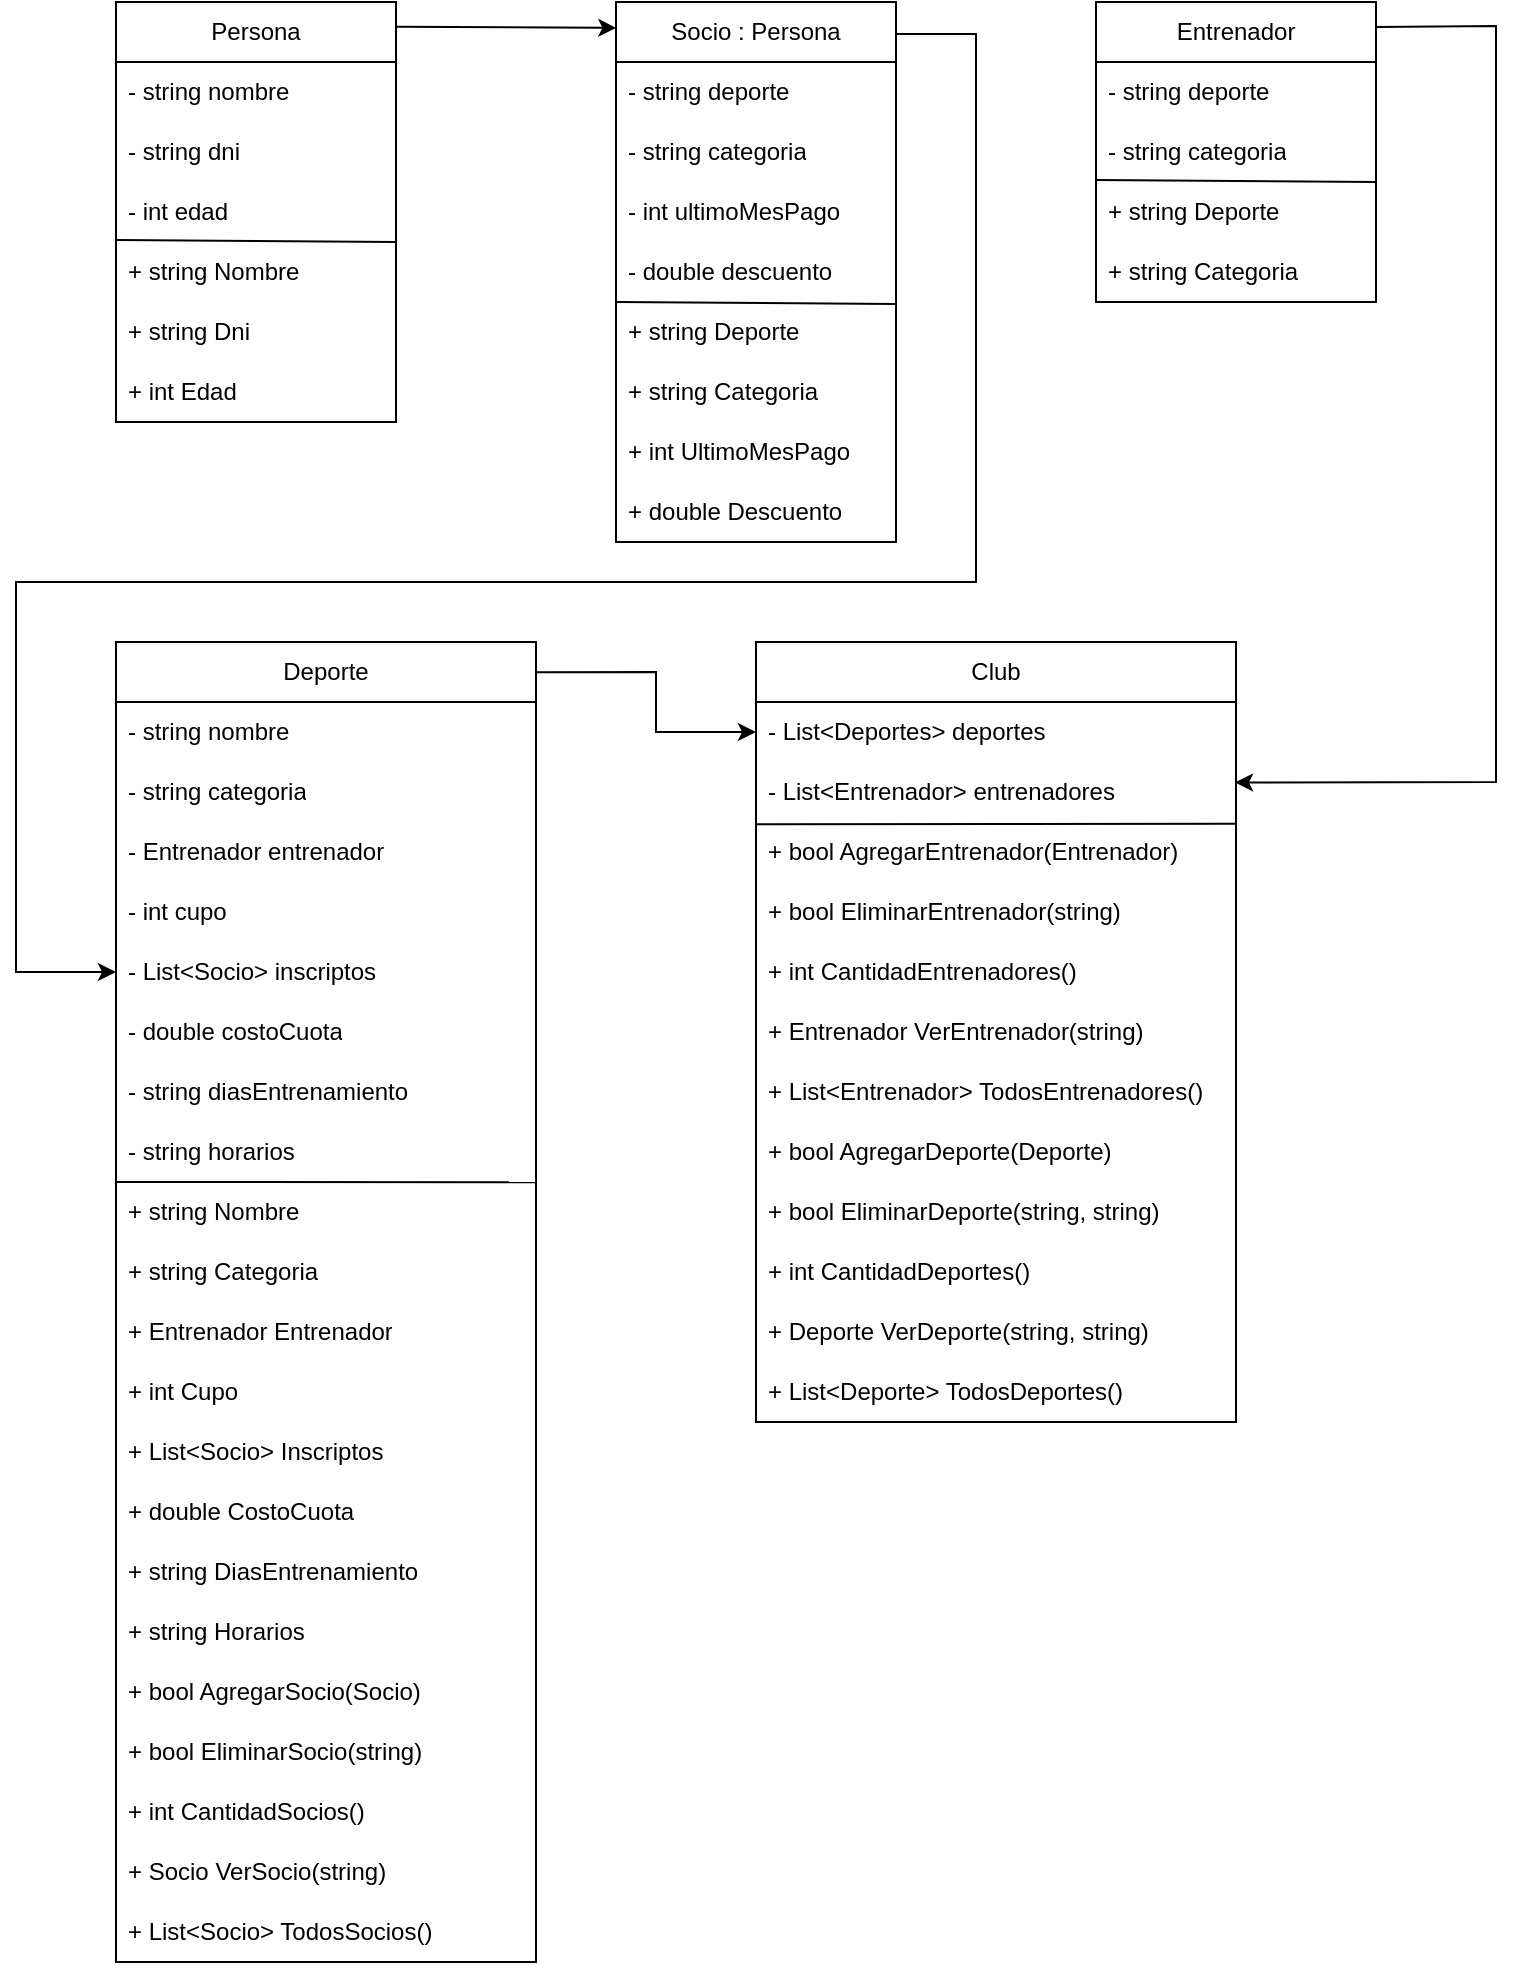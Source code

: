 <mxfile version="27.1.3">
  <diagram name="Página-1" id="_-jlBnk4SrZmbug8-8pW">
    <mxGraphModel dx="1662" dy="952" grid="1" gridSize="10" guides="1" tooltips="1" connect="1" arrows="1" fold="1" page="1" pageScale="1" pageWidth="1169" pageHeight="827" math="0" shadow="0">
      <root>
        <mxCell id="0" />
        <mxCell id="1" parent="0" />
        <mxCell id="VXBI-gINmYWE86AibHXS-1" value="Persona" style="swimlane;fontStyle=0;childLayout=stackLayout;horizontal=1;startSize=30;horizontalStack=0;resizeParent=1;resizeParentMax=0;resizeLast=0;collapsible=1;marginBottom=0;whiteSpace=wrap;html=1;" vertex="1" parent="1">
          <mxGeometry x="110" y="90" width="140" height="210" as="geometry" />
        </mxCell>
        <mxCell id="VXBI-gINmYWE86AibHXS-2" value="- string nombre" style="text;strokeColor=none;fillColor=none;align=left;verticalAlign=middle;spacingLeft=4;spacingRight=4;overflow=hidden;points=[[0,0.5],[1,0.5]];portConstraint=eastwest;rotatable=0;whiteSpace=wrap;html=1;" vertex="1" parent="VXBI-gINmYWE86AibHXS-1">
          <mxGeometry y="30" width="140" height="30" as="geometry" />
        </mxCell>
        <mxCell id="VXBI-gINmYWE86AibHXS-3" value="- string dni" style="text;strokeColor=none;fillColor=none;align=left;verticalAlign=middle;spacingLeft=4;spacingRight=4;overflow=hidden;points=[[0,0.5],[1,0.5]];portConstraint=eastwest;rotatable=0;whiteSpace=wrap;html=1;" vertex="1" parent="VXBI-gINmYWE86AibHXS-1">
          <mxGeometry y="60" width="140" height="30" as="geometry" />
        </mxCell>
        <mxCell id="VXBI-gINmYWE86AibHXS-4" value="- int edad" style="text;strokeColor=none;fillColor=none;align=left;verticalAlign=middle;spacingLeft=4;spacingRight=4;overflow=hidden;points=[[0,0.5],[1,0.5]];portConstraint=eastwest;rotatable=0;whiteSpace=wrap;html=1;" vertex="1" parent="VXBI-gINmYWE86AibHXS-1">
          <mxGeometry y="90" width="140" height="30" as="geometry" />
        </mxCell>
        <mxCell id="VXBI-gINmYWE86AibHXS-81" value="" style="endArrow=none;html=1;rounded=0;exitX=0;exitY=-0.035;exitDx=0;exitDy=0;exitPerimeter=0;" edge="1" parent="VXBI-gINmYWE86AibHXS-1">
          <mxGeometry width="50" height="50" relative="1" as="geometry">
            <mxPoint y="119" as="sourcePoint" />
            <mxPoint x="140" y="120" as="targetPoint" />
          </mxGeometry>
        </mxCell>
        <mxCell id="VXBI-gINmYWE86AibHXS-25" value="+ string Nombre" style="text;strokeColor=none;fillColor=none;align=left;verticalAlign=middle;spacingLeft=4;spacingRight=4;overflow=hidden;points=[[0,0.5],[1,0.5]];portConstraint=eastwest;rotatable=0;whiteSpace=wrap;html=1;" vertex="1" parent="VXBI-gINmYWE86AibHXS-1">
          <mxGeometry y="120" width="140" height="30" as="geometry" />
        </mxCell>
        <mxCell id="VXBI-gINmYWE86AibHXS-26" value="+ string Dni" style="text;strokeColor=none;fillColor=none;align=left;verticalAlign=middle;spacingLeft=4;spacingRight=4;overflow=hidden;points=[[0,0.5],[1,0.5]];portConstraint=eastwest;rotatable=0;whiteSpace=wrap;html=1;" vertex="1" parent="VXBI-gINmYWE86AibHXS-1">
          <mxGeometry y="150" width="140" height="30" as="geometry" />
        </mxCell>
        <mxCell id="VXBI-gINmYWE86AibHXS-27" value="+ int Edad" style="text;strokeColor=none;fillColor=none;align=left;verticalAlign=middle;spacingLeft=4;spacingRight=4;overflow=hidden;points=[[0,0.5],[1,0.5]];portConstraint=eastwest;rotatable=0;whiteSpace=wrap;html=1;" vertex="1" parent="VXBI-gINmYWE86AibHXS-1">
          <mxGeometry y="180" width="140" height="30" as="geometry" />
        </mxCell>
        <mxCell id="VXBI-gINmYWE86AibHXS-5" value="Socio : Persona" style="swimlane;fontStyle=0;childLayout=stackLayout;horizontal=1;startSize=30;horizontalStack=0;resizeParent=1;resizeParentMax=0;resizeLast=0;collapsible=1;marginBottom=0;whiteSpace=wrap;html=1;" vertex="1" parent="1">
          <mxGeometry x="360" y="90" width="140" height="270" as="geometry" />
        </mxCell>
        <mxCell id="VXBI-gINmYWE86AibHXS-6" value="- string deporte" style="text;strokeColor=none;fillColor=none;align=left;verticalAlign=middle;spacingLeft=4;spacingRight=4;overflow=hidden;points=[[0,0.5],[1,0.5]];portConstraint=eastwest;rotatable=0;whiteSpace=wrap;html=1;" vertex="1" parent="VXBI-gINmYWE86AibHXS-5">
          <mxGeometry y="30" width="140" height="30" as="geometry" />
        </mxCell>
        <mxCell id="VXBI-gINmYWE86AibHXS-7" value="- string categoria" style="text;strokeColor=none;fillColor=none;align=left;verticalAlign=middle;spacingLeft=4;spacingRight=4;overflow=hidden;points=[[0,0.5],[1,0.5]];portConstraint=eastwest;rotatable=0;whiteSpace=wrap;html=1;" vertex="1" parent="VXBI-gINmYWE86AibHXS-5">
          <mxGeometry y="60" width="140" height="30" as="geometry" />
        </mxCell>
        <mxCell id="VXBI-gINmYWE86AibHXS-8" value="- int ultimoMesPago" style="text;strokeColor=none;fillColor=none;align=left;verticalAlign=middle;spacingLeft=4;spacingRight=4;overflow=hidden;points=[[0,0.5],[1,0.5]];portConstraint=eastwest;rotatable=0;whiteSpace=wrap;html=1;" vertex="1" parent="VXBI-gINmYWE86AibHXS-5">
          <mxGeometry y="90" width="140" height="30" as="geometry" />
        </mxCell>
        <mxCell id="VXBI-gINmYWE86AibHXS-28" value="- double descuento" style="text;strokeColor=none;fillColor=none;align=left;verticalAlign=middle;spacingLeft=4;spacingRight=4;overflow=hidden;points=[[0,0.5],[1,0.5]];portConstraint=eastwest;rotatable=0;whiteSpace=wrap;html=1;" vertex="1" parent="VXBI-gINmYWE86AibHXS-5">
          <mxGeometry y="120" width="140" height="30" as="geometry" />
        </mxCell>
        <mxCell id="VXBI-gINmYWE86AibHXS-80" value="" style="endArrow=none;html=1;rounded=0;exitX=0;exitY=-0.035;exitDx=0;exitDy=0;exitPerimeter=0;" edge="1" parent="VXBI-gINmYWE86AibHXS-5">
          <mxGeometry width="50" height="50" relative="1" as="geometry">
            <mxPoint y="150" as="sourcePoint" />
            <mxPoint x="140" y="151" as="targetPoint" />
          </mxGeometry>
        </mxCell>
        <mxCell id="VXBI-gINmYWE86AibHXS-33" value="+ string Deporte" style="text;strokeColor=none;fillColor=none;align=left;verticalAlign=middle;spacingLeft=4;spacingRight=4;overflow=hidden;points=[[0,0.5],[1,0.5]];portConstraint=eastwest;rotatable=0;whiteSpace=wrap;html=1;" vertex="1" parent="VXBI-gINmYWE86AibHXS-5">
          <mxGeometry y="150" width="140" height="30" as="geometry" />
        </mxCell>
        <mxCell id="VXBI-gINmYWE86AibHXS-35" value="+ string Categoria" style="text;strokeColor=none;fillColor=none;align=left;verticalAlign=middle;spacingLeft=4;spacingRight=4;overflow=hidden;points=[[0,0.5],[1,0.5]];portConstraint=eastwest;rotatable=0;whiteSpace=wrap;html=1;" vertex="1" parent="VXBI-gINmYWE86AibHXS-5">
          <mxGeometry y="180" width="140" height="30" as="geometry" />
        </mxCell>
        <mxCell id="VXBI-gINmYWE86AibHXS-36" value="+ int UltimoMesPago" style="text;strokeColor=none;fillColor=none;align=left;verticalAlign=middle;spacingLeft=4;spacingRight=4;overflow=hidden;points=[[0,0.5],[1,0.5]];portConstraint=eastwest;rotatable=0;whiteSpace=wrap;html=1;" vertex="1" parent="VXBI-gINmYWE86AibHXS-5">
          <mxGeometry y="210" width="140" height="30" as="geometry" />
        </mxCell>
        <mxCell id="VXBI-gINmYWE86AibHXS-34" value="+ double Descuento" style="text;strokeColor=none;fillColor=none;align=left;verticalAlign=middle;spacingLeft=4;spacingRight=4;overflow=hidden;points=[[0,0.5],[1,0.5]];portConstraint=eastwest;rotatable=0;whiteSpace=wrap;html=1;" vertex="1" parent="VXBI-gINmYWE86AibHXS-5">
          <mxGeometry y="240" width="140" height="30" as="geometry" />
        </mxCell>
        <mxCell id="VXBI-gINmYWE86AibHXS-9" value="Entrenador" style="swimlane;fontStyle=0;childLayout=stackLayout;horizontal=1;startSize=30;horizontalStack=0;resizeParent=1;resizeParentMax=0;resizeLast=0;collapsible=1;marginBottom=0;whiteSpace=wrap;html=1;" vertex="1" parent="1">
          <mxGeometry x="600" y="90" width="140" height="150" as="geometry" />
        </mxCell>
        <mxCell id="VXBI-gINmYWE86AibHXS-10" value="- string deporte" style="text;strokeColor=none;fillColor=none;align=left;verticalAlign=middle;spacingLeft=4;spacingRight=4;overflow=hidden;points=[[0,0.5],[1,0.5]];portConstraint=eastwest;rotatable=0;whiteSpace=wrap;html=1;" vertex="1" parent="VXBI-gINmYWE86AibHXS-9">
          <mxGeometry y="30" width="140" height="30" as="geometry" />
        </mxCell>
        <mxCell id="VXBI-gINmYWE86AibHXS-11" value="- string categoria" style="text;strokeColor=none;fillColor=none;align=left;verticalAlign=middle;spacingLeft=4;spacingRight=4;overflow=hidden;points=[[0,0.5],[1,0.5]];portConstraint=eastwest;rotatable=0;whiteSpace=wrap;html=1;" vertex="1" parent="VXBI-gINmYWE86AibHXS-9">
          <mxGeometry y="60" width="140" height="30" as="geometry" />
        </mxCell>
        <mxCell id="VXBI-gINmYWE86AibHXS-12" value="+ string Deporte" style="text;strokeColor=none;fillColor=none;align=left;verticalAlign=middle;spacingLeft=4;spacingRight=4;overflow=hidden;points=[[0,0.5],[1,0.5]];portConstraint=eastwest;rotatable=0;whiteSpace=wrap;html=1;" vertex="1" parent="VXBI-gINmYWE86AibHXS-9">
          <mxGeometry y="90" width="140" height="30" as="geometry" />
        </mxCell>
        <mxCell id="VXBI-gINmYWE86AibHXS-37" value="+ string Categoria" style="text;strokeColor=none;fillColor=none;align=left;verticalAlign=middle;spacingLeft=4;spacingRight=4;overflow=hidden;points=[[0,0.5],[1,0.5]];portConstraint=eastwest;rotatable=0;whiteSpace=wrap;html=1;" vertex="1" parent="VXBI-gINmYWE86AibHXS-9">
          <mxGeometry y="120" width="140" height="30" as="geometry" />
        </mxCell>
        <mxCell id="VXBI-gINmYWE86AibHXS-79" value="" style="endArrow=none;html=1;rounded=0;exitX=0;exitY=-0.035;exitDx=0;exitDy=0;exitPerimeter=0;" edge="1" parent="VXBI-gINmYWE86AibHXS-9" source="VXBI-gINmYWE86AibHXS-12">
          <mxGeometry width="50" height="50" relative="1" as="geometry">
            <mxPoint x="40" y="130" as="sourcePoint" />
            <mxPoint x="140" y="90" as="targetPoint" />
          </mxGeometry>
        </mxCell>
        <mxCell id="VXBI-gINmYWE86AibHXS-13" value="Deporte" style="swimlane;fontStyle=0;childLayout=stackLayout;horizontal=1;startSize=30;horizontalStack=0;resizeParent=1;resizeParentMax=0;resizeLast=0;collapsible=1;marginBottom=0;whiteSpace=wrap;html=1;" vertex="1" parent="1">
          <mxGeometry x="110" y="410" width="210" height="660" as="geometry" />
        </mxCell>
        <mxCell id="VXBI-gINmYWE86AibHXS-14" value="- string nombre" style="text;strokeColor=none;fillColor=none;align=left;verticalAlign=middle;spacingLeft=4;spacingRight=4;overflow=hidden;points=[[0,0.5],[1,0.5]];portConstraint=eastwest;rotatable=0;whiteSpace=wrap;html=1;" vertex="1" parent="VXBI-gINmYWE86AibHXS-13">
          <mxGeometry y="30" width="210" height="30" as="geometry" />
        </mxCell>
        <mxCell id="VXBI-gINmYWE86AibHXS-15" value="- string categoria" style="text;strokeColor=none;fillColor=none;align=left;verticalAlign=middle;spacingLeft=4;spacingRight=4;overflow=hidden;points=[[0,0.5],[1,0.5]];portConstraint=eastwest;rotatable=0;whiteSpace=wrap;html=1;" vertex="1" parent="VXBI-gINmYWE86AibHXS-13">
          <mxGeometry y="60" width="210" height="30" as="geometry" />
        </mxCell>
        <mxCell id="VXBI-gINmYWE86AibHXS-16" value="- Entrenador entrenador" style="text;strokeColor=none;fillColor=none;align=left;verticalAlign=middle;spacingLeft=4;spacingRight=4;overflow=hidden;points=[[0,0.5],[1,0.5]];portConstraint=eastwest;rotatable=0;whiteSpace=wrap;html=1;" vertex="1" parent="VXBI-gINmYWE86AibHXS-13">
          <mxGeometry y="90" width="210" height="30" as="geometry" />
        </mxCell>
        <mxCell id="VXBI-gINmYWE86AibHXS-38" value="- int cupo" style="text;strokeColor=none;fillColor=none;align=left;verticalAlign=middle;spacingLeft=4;spacingRight=4;overflow=hidden;points=[[0,0.5],[1,0.5]];portConstraint=eastwest;rotatable=0;whiteSpace=wrap;html=1;" vertex="1" parent="VXBI-gINmYWE86AibHXS-13">
          <mxGeometry y="120" width="210" height="30" as="geometry" />
        </mxCell>
        <mxCell id="VXBI-gINmYWE86AibHXS-39" value="- List&amp;lt;Socio&amp;gt; inscriptos" style="text;strokeColor=none;fillColor=none;align=left;verticalAlign=middle;spacingLeft=4;spacingRight=4;overflow=hidden;points=[[0,0.5],[1,0.5]];portConstraint=eastwest;rotatable=0;whiteSpace=wrap;html=1;" vertex="1" parent="VXBI-gINmYWE86AibHXS-13">
          <mxGeometry y="150" width="210" height="30" as="geometry" />
        </mxCell>
        <mxCell id="VXBI-gINmYWE86AibHXS-40" value="- double costoCuota" style="text;strokeColor=none;fillColor=none;align=left;verticalAlign=middle;spacingLeft=4;spacingRight=4;overflow=hidden;points=[[0,0.5],[1,0.5]];portConstraint=eastwest;rotatable=0;whiteSpace=wrap;html=1;" vertex="1" parent="VXBI-gINmYWE86AibHXS-13">
          <mxGeometry y="180" width="210" height="30" as="geometry" />
        </mxCell>
        <mxCell id="VXBI-gINmYWE86AibHXS-41" value="- string diasEntrenamiento" style="text;strokeColor=none;fillColor=none;align=left;verticalAlign=middle;spacingLeft=4;spacingRight=4;overflow=hidden;points=[[0,0.5],[1,0.5]];portConstraint=eastwest;rotatable=0;whiteSpace=wrap;html=1;" vertex="1" parent="VXBI-gINmYWE86AibHXS-13">
          <mxGeometry y="210" width="210" height="30" as="geometry" />
        </mxCell>
        <mxCell id="VXBI-gINmYWE86AibHXS-42" value="- string horarios" style="text;strokeColor=none;fillColor=none;align=left;verticalAlign=middle;spacingLeft=4;spacingRight=4;overflow=hidden;points=[[0,0.5],[1,0.5]];portConstraint=eastwest;rotatable=0;whiteSpace=wrap;html=1;" vertex="1" parent="VXBI-gINmYWE86AibHXS-13">
          <mxGeometry y="240" width="210" height="30" as="geometry" />
        </mxCell>
        <mxCell id="VXBI-gINmYWE86AibHXS-51" value="+ string Nombre" style="text;strokeColor=none;fillColor=none;align=left;verticalAlign=middle;spacingLeft=4;spacingRight=4;overflow=hidden;points=[[0,0.5],[1,0.5]];portConstraint=eastwest;rotatable=0;whiteSpace=wrap;html=1;" vertex="1" parent="VXBI-gINmYWE86AibHXS-13">
          <mxGeometry y="270" width="210" height="30" as="geometry" />
        </mxCell>
        <mxCell id="VXBI-gINmYWE86AibHXS-52" value="+ string Categoria" style="text;strokeColor=none;fillColor=none;align=left;verticalAlign=middle;spacingLeft=4;spacingRight=4;overflow=hidden;points=[[0,0.5],[1,0.5]];portConstraint=eastwest;rotatable=0;whiteSpace=wrap;html=1;" vertex="1" parent="VXBI-gINmYWE86AibHXS-13">
          <mxGeometry y="300" width="210" height="30" as="geometry" />
        </mxCell>
        <mxCell id="VXBI-gINmYWE86AibHXS-53" value="+ Entrenador Entrenador" style="text;strokeColor=none;fillColor=none;align=left;verticalAlign=middle;spacingLeft=4;spacingRight=4;overflow=hidden;points=[[0,0.5],[1,0.5]];portConstraint=eastwest;rotatable=0;whiteSpace=wrap;html=1;" vertex="1" parent="VXBI-gINmYWE86AibHXS-13">
          <mxGeometry y="330" width="210" height="30" as="geometry" />
        </mxCell>
        <mxCell id="VXBI-gINmYWE86AibHXS-54" value="+ int Cupo" style="text;strokeColor=none;fillColor=none;align=left;verticalAlign=middle;spacingLeft=4;spacingRight=4;overflow=hidden;points=[[0,0.5],[1,0.5]];portConstraint=eastwest;rotatable=0;whiteSpace=wrap;html=1;" vertex="1" parent="VXBI-gINmYWE86AibHXS-13">
          <mxGeometry y="360" width="210" height="30" as="geometry" />
        </mxCell>
        <mxCell id="VXBI-gINmYWE86AibHXS-55" value="+ List&amp;lt;Socio&amp;gt; Inscriptos" style="text;strokeColor=none;fillColor=none;align=left;verticalAlign=middle;spacingLeft=4;spacingRight=4;overflow=hidden;points=[[0,0.5],[1,0.5]];portConstraint=eastwest;rotatable=0;whiteSpace=wrap;html=1;" vertex="1" parent="VXBI-gINmYWE86AibHXS-13">
          <mxGeometry y="390" width="210" height="30" as="geometry" />
        </mxCell>
        <mxCell id="VXBI-gINmYWE86AibHXS-56" value="+ double CostoCuota" style="text;strokeColor=none;fillColor=none;align=left;verticalAlign=middle;spacingLeft=4;spacingRight=4;overflow=hidden;points=[[0,0.5],[1,0.5]];portConstraint=eastwest;rotatable=0;whiteSpace=wrap;html=1;" vertex="1" parent="VXBI-gINmYWE86AibHXS-13">
          <mxGeometry y="420" width="210" height="30" as="geometry" />
        </mxCell>
        <mxCell id="VXBI-gINmYWE86AibHXS-57" value="+ string DiasEntrenamiento" style="text;strokeColor=none;fillColor=none;align=left;verticalAlign=middle;spacingLeft=4;spacingRight=4;overflow=hidden;points=[[0,0.5],[1,0.5]];portConstraint=eastwest;rotatable=0;whiteSpace=wrap;html=1;" vertex="1" parent="VXBI-gINmYWE86AibHXS-13">
          <mxGeometry y="450" width="210" height="30" as="geometry" />
        </mxCell>
        <mxCell id="VXBI-gINmYWE86AibHXS-58" value="+ string Horarios" style="text;strokeColor=none;fillColor=none;align=left;verticalAlign=middle;spacingLeft=4;spacingRight=4;overflow=hidden;points=[[0,0.5],[1,0.5]];portConstraint=eastwest;rotatable=0;whiteSpace=wrap;html=1;" vertex="1" parent="VXBI-gINmYWE86AibHXS-13">
          <mxGeometry y="480" width="210" height="30" as="geometry" />
        </mxCell>
        <mxCell id="VXBI-gINmYWE86AibHXS-59" value="+ bool AgregarSocio(Socio)" style="text;strokeColor=none;fillColor=none;align=left;verticalAlign=middle;spacingLeft=4;spacingRight=4;overflow=hidden;points=[[0,0.5],[1,0.5]];portConstraint=eastwest;rotatable=0;whiteSpace=wrap;html=1;" vertex="1" parent="VXBI-gINmYWE86AibHXS-13">
          <mxGeometry y="510" width="210" height="30" as="geometry" />
        </mxCell>
        <mxCell id="VXBI-gINmYWE86AibHXS-60" value="+ bool EliminarSocio(string)" style="text;strokeColor=none;fillColor=none;align=left;verticalAlign=middle;spacingLeft=4;spacingRight=4;overflow=hidden;points=[[0,0.5],[1,0.5]];portConstraint=eastwest;rotatable=0;whiteSpace=wrap;html=1;" vertex="1" parent="VXBI-gINmYWE86AibHXS-13">
          <mxGeometry y="540" width="210" height="30" as="geometry" />
        </mxCell>
        <mxCell id="VXBI-gINmYWE86AibHXS-61" value="+ int CantidadSocios()" style="text;strokeColor=none;fillColor=none;align=left;verticalAlign=middle;spacingLeft=4;spacingRight=4;overflow=hidden;points=[[0,0.5],[1,0.5]];portConstraint=eastwest;rotatable=0;whiteSpace=wrap;html=1;" vertex="1" parent="VXBI-gINmYWE86AibHXS-13">
          <mxGeometry y="570" width="210" height="30" as="geometry" />
        </mxCell>
        <mxCell id="VXBI-gINmYWE86AibHXS-62" value="+ Socio VerSocio(string)" style="text;strokeColor=none;fillColor=none;align=left;verticalAlign=middle;spacingLeft=4;spacingRight=4;overflow=hidden;points=[[0,0.5],[1,0.5]];portConstraint=eastwest;rotatable=0;whiteSpace=wrap;html=1;" vertex="1" parent="VXBI-gINmYWE86AibHXS-13">
          <mxGeometry y="600" width="210" height="30" as="geometry" />
        </mxCell>
        <mxCell id="VXBI-gINmYWE86AibHXS-63" value="+ List&amp;lt;Socio&amp;gt; TodosSocios()" style="text;strokeColor=none;fillColor=none;align=left;verticalAlign=middle;spacingLeft=4;spacingRight=4;overflow=hidden;points=[[0,0.5],[1,0.5]];portConstraint=eastwest;rotatable=0;whiteSpace=wrap;html=1;" vertex="1" parent="VXBI-gINmYWE86AibHXS-13">
          <mxGeometry y="630" width="210" height="30" as="geometry" />
        </mxCell>
        <mxCell id="VXBI-gINmYWE86AibHXS-77" value="" style="endArrow=none;html=1;rounded=0;exitX=-0.002;exitY=-0.002;exitDx=0;exitDy=0;exitPerimeter=0;entryX=1.001;entryY=1.006;entryDx=0;entryDy=0;entryPerimeter=0;" edge="1" parent="VXBI-gINmYWE86AibHXS-13" source="VXBI-gINmYWE86AibHXS-51" target="VXBI-gINmYWE86AibHXS-42">
          <mxGeometry width="50" height="50" relative="1" as="geometry">
            <mxPoint x="210" y="350" as="sourcePoint" />
            <mxPoint x="260" y="300" as="targetPoint" />
          </mxGeometry>
        </mxCell>
        <mxCell id="VXBI-gINmYWE86AibHXS-17" value="Club" style="swimlane;fontStyle=0;childLayout=stackLayout;horizontal=1;startSize=30;horizontalStack=0;resizeParent=1;resizeParentMax=0;resizeLast=0;collapsible=1;marginBottom=0;whiteSpace=wrap;html=1;" vertex="1" parent="1">
          <mxGeometry x="430" y="410" width="240" height="390" as="geometry" />
        </mxCell>
        <mxCell id="VXBI-gINmYWE86AibHXS-18" value="- List&amp;lt;Deportes&amp;gt; deportes" style="text;strokeColor=none;fillColor=none;align=left;verticalAlign=middle;spacingLeft=4;spacingRight=4;overflow=hidden;points=[[0,0.5],[1,0.5]];portConstraint=eastwest;rotatable=0;whiteSpace=wrap;html=1;" vertex="1" parent="VXBI-gINmYWE86AibHXS-17">
          <mxGeometry y="30" width="240" height="30" as="geometry" />
        </mxCell>
        <mxCell id="VXBI-gINmYWE86AibHXS-19" value="- List&amp;lt;Entrenador&amp;gt; entrenadores" style="text;strokeColor=none;fillColor=none;align=left;verticalAlign=middle;spacingLeft=4;spacingRight=4;overflow=hidden;points=[[0,0.5],[1,0.5]];portConstraint=eastwest;rotatable=0;whiteSpace=wrap;html=1;" vertex="1" parent="VXBI-gINmYWE86AibHXS-17">
          <mxGeometry y="60" width="240" height="30" as="geometry" />
        </mxCell>
        <mxCell id="VXBI-gINmYWE86AibHXS-20" value="+ bool AgregarEntrenador(Entrenador)" style="text;strokeColor=none;fillColor=none;align=left;verticalAlign=middle;spacingLeft=4;spacingRight=4;overflow=hidden;points=[[0,0.5],[1,0.5]];portConstraint=eastwest;rotatable=0;whiteSpace=wrap;html=1;" vertex="1" parent="VXBI-gINmYWE86AibHXS-17">
          <mxGeometry y="90" width="240" height="30" as="geometry" />
        </mxCell>
        <mxCell id="VXBI-gINmYWE86AibHXS-64" value="+&amp;nbsp;bool EliminarEntrenador(string)" style="text;strokeColor=none;fillColor=none;align=left;verticalAlign=middle;spacingLeft=4;spacingRight=4;overflow=hidden;points=[[0,0.5],[1,0.5]];portConstraint=eastwest;rotatable=0;whiteSpace=wrap;html=1;" vertex="1" parent="VXBI-gINmYWE86AibHXS-17">
          <mxGeometry y="120" width="240" height="30" as="geometry" />
        </mxCell>
        <mxCell id="VXBI-gINmYWE86AibHXS-65" value="+ int&amp;nbsp;CantidadEntrenadores()" style="text;strokeColor=none;fillColor=none;align=left;verticalAlign=middle;spacingLeft=4;spacingRight=4;overflow=hidden;points=[[0,0.5],[1,0.5]];portConstraint=eastwest;rotatable=0;whiteSpace=wrap;html=1;" vertex="1" parent="VXBI-gINmYWE86AibHXS-17">
          <mxGeometry y="150" width="240" height="30" as="geometry" />
        </mxCell>
        <mxCell id="VXBI-gINmYWE86AibHXS-66" value="+ Entrenador VerEntrenador(string)" style="text;strokeColor=none;fillColor=none;align=left;verticalAlign=middle;spacingLeft=4;spacingRight=4;overflow=hidden;points=[[0,0.5],[1,0.5]];portConstraint=eastwest;rotatable=0;whiteSpace=wrap;html=1;" vertex="1" parent="VXBI-gINmYWE86AibHXS-17">
          <mxGeometry y="180" width="240" height="30" as="geometry" />
        </mxCell>
        <mxCell id="VXBI-gINmYWE86AibHXS-67" value="+ List&amp;lt;Entrenador&amp;gt; TodosEntrenadores()" style="text;strokeColor=none;fillColor=none;align=left;verticalAlign=middle;spacingLeft=4;spacingRight=4;overflow=hidden;points=[[0,0.5],[1,0.5]];portConstraint=eastwest;rotatable=0;whiteSpace=wrap;html=1;" vertex="1" parent="VXBI-gINmYWE86AibHXS-17">
          <mxGeometry y="210" width="240" height="30" as="geometry" />
        </mxCell>
        <mxCell id="VXBI-gINmYWE86AibHXS-68" value="+ bool AgregarDeporte(Deporte)" style="text;strokeColor=none;fillColor=none;align=left;verticalAlign=middle;spacingLeft=4;spacingRight=4;overflow=hidden;points=[[0,0.5],[1,0.5]];portConstraint=eastwest;rotatable=0;whiteSpace=wrap;html=1;" vertex="1" parent="VXBI-gINmYWE86AibHXS-17">
          <mxGeometry y="240" width="240" height="30" as="geometry" />
        </mxCell>
        <mxCell id="VXBI-gINmYWE86AibHXS-69" value="+ bool EliminarDeporte(string, string)" style="text;strokeColor=none;fillColor=none;align=left;verticalAlign=middle;spacingLeft=4;spacingRight=4;overflow=hidden;points=[[0,0.5],[1,0.5]];portConstraint=eastwest;rotatable=0;whiteSpace=wrap;html=1;" vertex="1" parent="VXBI-gINmYWE86AibHXS-17">
          <mxGeometry y="270" width="240" height="30" as="geometry" />
        </mxCell>
        <mxCell id="VXBI-gINmYWE86AibHXS-70" value="+ int&amp;nbsp;CantidadDeportes()" style="text;strokeColor=none;fillColor=none;align=left;verticalAlign=middle;spacingLeft=4;spacingRight=4;overflow=hidden;points=[[0,0.5],[1,0.5]];portConstraint=eastwest;rotatable=0;whiteSpace=wrap;html=1;" vertex="1" parent="VXBI-gINmYWE86AibHXS-17">
          <mxGeometry y="300" width="240" height="30" as="geometry" />
        </mxCell>
        <mxCell id="VXBI-gINmYWE86AibHXS-71" value="+ Deporte VerDeporte(string, string)" style="text;strokeColor=none;fillColor=none;align=left;verticalAlign=middle;spacingLeft=4;spacingRight=4;overflow=hidden;points=[[0,0.5],[1,0.5]];portConstraint=eastwest;rotatable=0;whiteSpace=wrap;html=1;" vertex="1" parent="VXBI-gINmYWE86AibHXS-17">
          <mxGeometry y="330" width="240" height="30" as="geometry" />
        </mxCell>
        <mxCell id="VXBI-gINmYWE86AibHXS-72" value="+ List&amp;lt;Deporte&amp;gt; TodosDeportes()" style="text;strokeColor=none;fillColor=none;align=left;verticalAlign=middle;spacingLeft=4;spacingRight=4;overflow=hidden;points=[[0,0.5],[1,0.5]];portConstraint=eastwest;rotatable=0;whiteSpace=wrap;html=1;" vertex="1" parent="VXBI-gINmYWE86AibHXS-17">
          <mxGeometry y="360" width="240" height="30" as="geometry" />
        </mxCell>
        <mxCell id="VXBI-gINmYWE86AibHXS-78" value="" style="endArrow=none;html=1;rounded=0;exitX=-0.001;exitY=0.036;exitDx=0;exitDy=0;exitPerimeter=0;entryX=1;entryY=0.029;entryDx=0;entryDy=0;entryPerimeter=0;" edge="1" parent="VXBI-gINmYWE86AibHXS-17" source="VXBI-gINmYWE86AibHXS-20" target="VXBI-gINmYWE86AibHXS-20">
          <mxGeometry width="50" height="50" relative="1" as="geometry">
            <mxPoint x="70" y="110" as="sourcePoint" />
            <mxPoint x="120" y="60" as="targetPoint" />
          </mxGeometry>
        </mxCell>
        <mxCell id="VXBI-gINmYWE86AibHXS-73" value="" style="endArrow=classic;html=1;rounded=0;exitX=1;exitY=0.023;exitDx=0;exitDy=0;exitPerimeter=0;entryX=0;entryY=0.5;entryDx=0;entryDy=0;" edge="1" parent="1" source="VXBI-gINmYWE86AibHXS-13" target="VXBI-gINmYWE86AibHXS-18">
          <mxGeometry width="50" height="50" relative="1" as="geometry">
            <mxPoint x="400" y="480" as="sourcePoint" />
            <mxPoint x="420" y="450" as="targetPoint" />
            <Array as="points">
              <mxPoint x="380" y="425" />
              <mxPoint x="380" y="455" />
            </Array>
          </mxGeometry>
        </mxCell>
        <mxCell id="VXBI-gINmYWE86AibHXS-74" value="" style="endArrow=classic;html=1;rounded=0;exitX=0.999;exitY=0.083;exitDx=0;exitDy=0;exitPerimeter=0;entryX=0.998;entryY=0.341;entryDx=0;entryDy=0;entryPerimeter=0;" edge="1" parent="1" source="VXBI-gINmYWE86AibHXS-9" target="VXBI-gINmYWE86AibHXS-19">
          <mxGeometry width="50" height="50" relative="1" as="geometry">
            <mxPoint x="400" y="280" as="sourcePoint" />
            <mxPoint x="450" y="230" as="targetPoint" />
            <Array as="points">
              <mxPoint x="800" y="102" />
              <mxPoint x="800" y="480" />
            </Array>
          </mxGeometry>
        </mxCell>
        <mxCell id="VXBI-gINmYWE86AibHXS-75" value="" style="endArrow=classic;html=1;rounded=0;exitX=1.002;exitY=0.059;exitDx=0;exitDy=0;exitPerimeter=0;entryX=0.001;entryY=0.048;entryDx=0;entryDy=0;entryPerimeter=0;" edge="1" parent="1" source="VXBI-gINmYWE86AibHXS-1" target="VXBI-gINmYWE86AibHXS-5">
          <mxGeometry width="50" height="50" relative="1" as="geometry">
            <mxPoint x="250.7" y="100.0" as="sourcePoint" />
            <mxPoint x="360" y="102.34" as="targetPoint" />
          </mxGeometry>
        </mxCell>
        <mxCell id="VXBI-gINmYWE86AibHXS-76" value="" style="endArrow=classic;html=1;rounded=0;entryX=0;entryY=0.5;entryDx=0;entryDy=0;" edge="1" parent="1" target="VXBI-gINmYWE86AibHXS-39">
          <mxGeometry width="50" height="50" relative="1" as="geometry">
            <mxPoint x="500" y="106" as="sourcePoint" />
            <mxPoint x="130" y="360" as="targetPoint" />
            <Array as="points">
              <mxPoint x="540" y="106" />
              <mxPoint x="540" y="380" />
              <mxPoint x="60" y="380" />
              <mxPoint x="60" y="575" />
            </Array>
          </mxGeometry>
        </mxCell>
      </root>
    </mxGraphModel>
  </diagram>
</mxfile>
